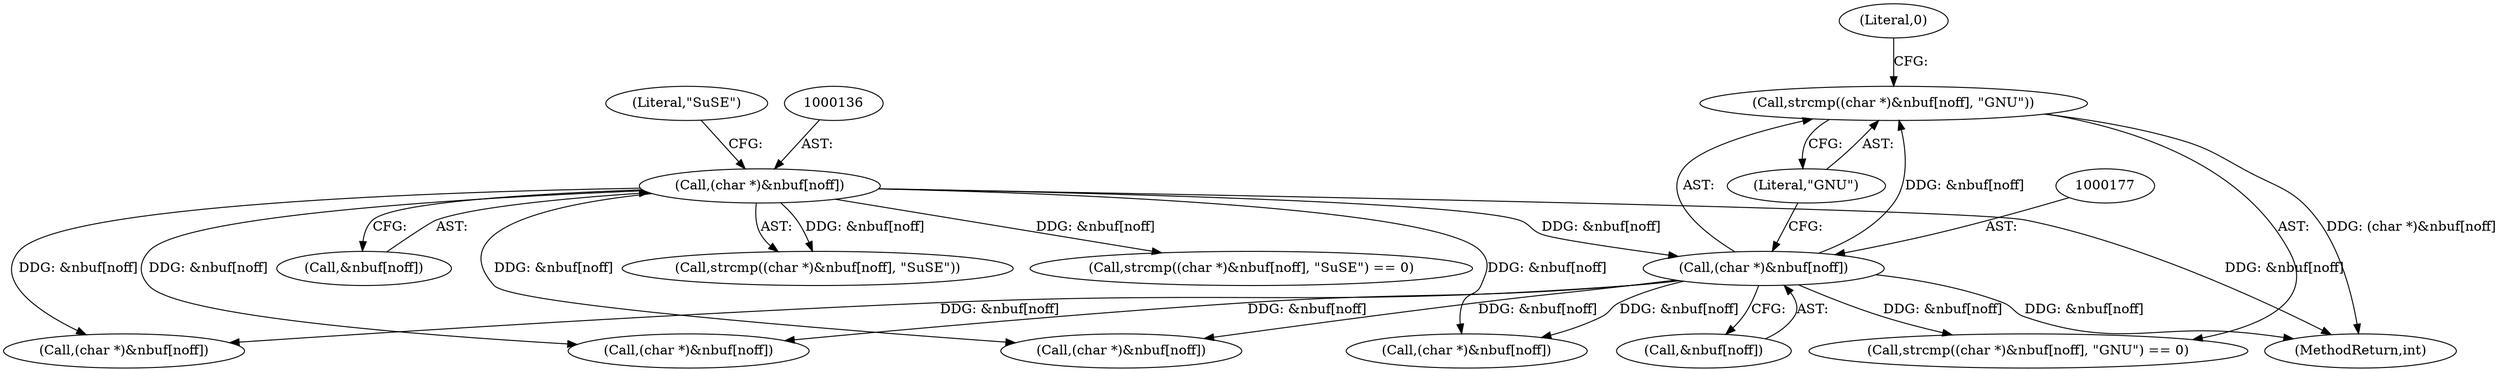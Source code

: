 digraph "0_file_ce90e05774dd77d86cfc8dfa6da57b32816841c4_2@API" {
"1000175" [label="(Call,strcmp((char *)&nbuf[noff], \"GNU\"))"];
"1000176" [label="(Call,(char *)&nbuf[noff])"];
"1000135" [label="(Call,(char *)&nbuf[noff])"];
"1000507" [label="(MethodReturn,int)"];
"1000183" [label="(Literal,0)"];
"1000182" [label="(Literal,\"GNU\")"];
"1000178" [label="(Call,&nbuf[noff])"];
"1000176" [label="(Call,(char *)&nbuf[noff])"];
"1000134" [label="(Call,strcmp((char *)&nbuf[noff], \"SuSE\"))"];
"1000133" [label="(Call,strcmp((char *)&nbuf[noff], \"SuSE\") == 0)"];
"1000175" [label="(Call,strcmp((char *)&nbuf[noff], \"GNU\"))"];
"1000174" [label="(Call,strcmp((char *)&nbuf[noff], \"GNU\") == 0)"];
"1000141" [label="(Literal,\"SuSE\")"];
"1000437" [label="(Call,(char *)&nbuf[noff])"];
"1000321" [label="(Call,(char *)&nbuf[noff])"];
"1000135" [label="(Call,(char *)&nbuf[noff])"];
"1000359" [label="(Call,(char *)&nbuf[noff])"];
"1000137" [label="(Call,&nbuf[noff])"];
"1000398" [label="(Call,(char *)&nbuf[noff])"];
"1000175" -> "1000174"  [label="AST: "];
"1000175" -> "1000182"  [label="CFG: "];
"1000176" -> "1000175"  [label="AST: "];
"1000182" -> "1000175"  [label="AST: "];
"1000183" -> "1000175"  [label="CFG: "];
"1000175" -> "1000507"  [label="DDG: (char *)&nbuf[noff]"];
"1000176" -> "1000175"  [label="DDG: &nbuf[noff]"];
"1000176" -> "1000178"  [label="CFG: "];
"1000177" -> "1000176"  [label="AST: "];
"1000178" -> "1000176"  [label="AST: "];
"1000182" -> "1000176"  [label="CFG: "];
"1000176" -> "1000507"  [label="DDG: &nbuf[noff]"];
"1000176" -> "1000174"  [label="DDG: &nbuf[noff]"];
"1000135" -> "1000176"  [label="DDG: &nbuf[noff]"];
"1000176" -> "1000321"  [label="DDG: &nbuf[noff]"];
"1000176" -> "1000359"  [label="DDG: &nbuf[noff]"];
"1000176" -> "1000398"  [label="DDG: &nbuf[noff]"];
"1000176" -> "1000437"  [label="DDG: &nbuf[noff]"];
"1000135" -> "1000134"  [label="AST: "];
"1000135" -> "1000137"  [label="CFG: "];
"1000136" -> "1000135"  [label="AST: "];
"1000137" -> "1000135"  [label="AST: "];
"1000141" -> "1000135"  [label="CFG: "];
"1000135" -> "1000507"  [label="DDG: &nbuf[noff]"];
"1000135" -> "1000133"  [label="DDG: &nbuf[noff]"];
"1000135" -> "1000134"  [label="DDG: &nbuf[noff]"];
"1000135" -> "1000321"  [label="DDG: &nbuf[noff]"];
"1000135" -> "1000359"  [label="DDG: &nbuf[noff]"];
"1000135" -> "1000398"  [label="DDG: &nbuf[noff]"];
"1000135" -> "1000437"  [label="DDG: &nbuf[noff]"];
}
